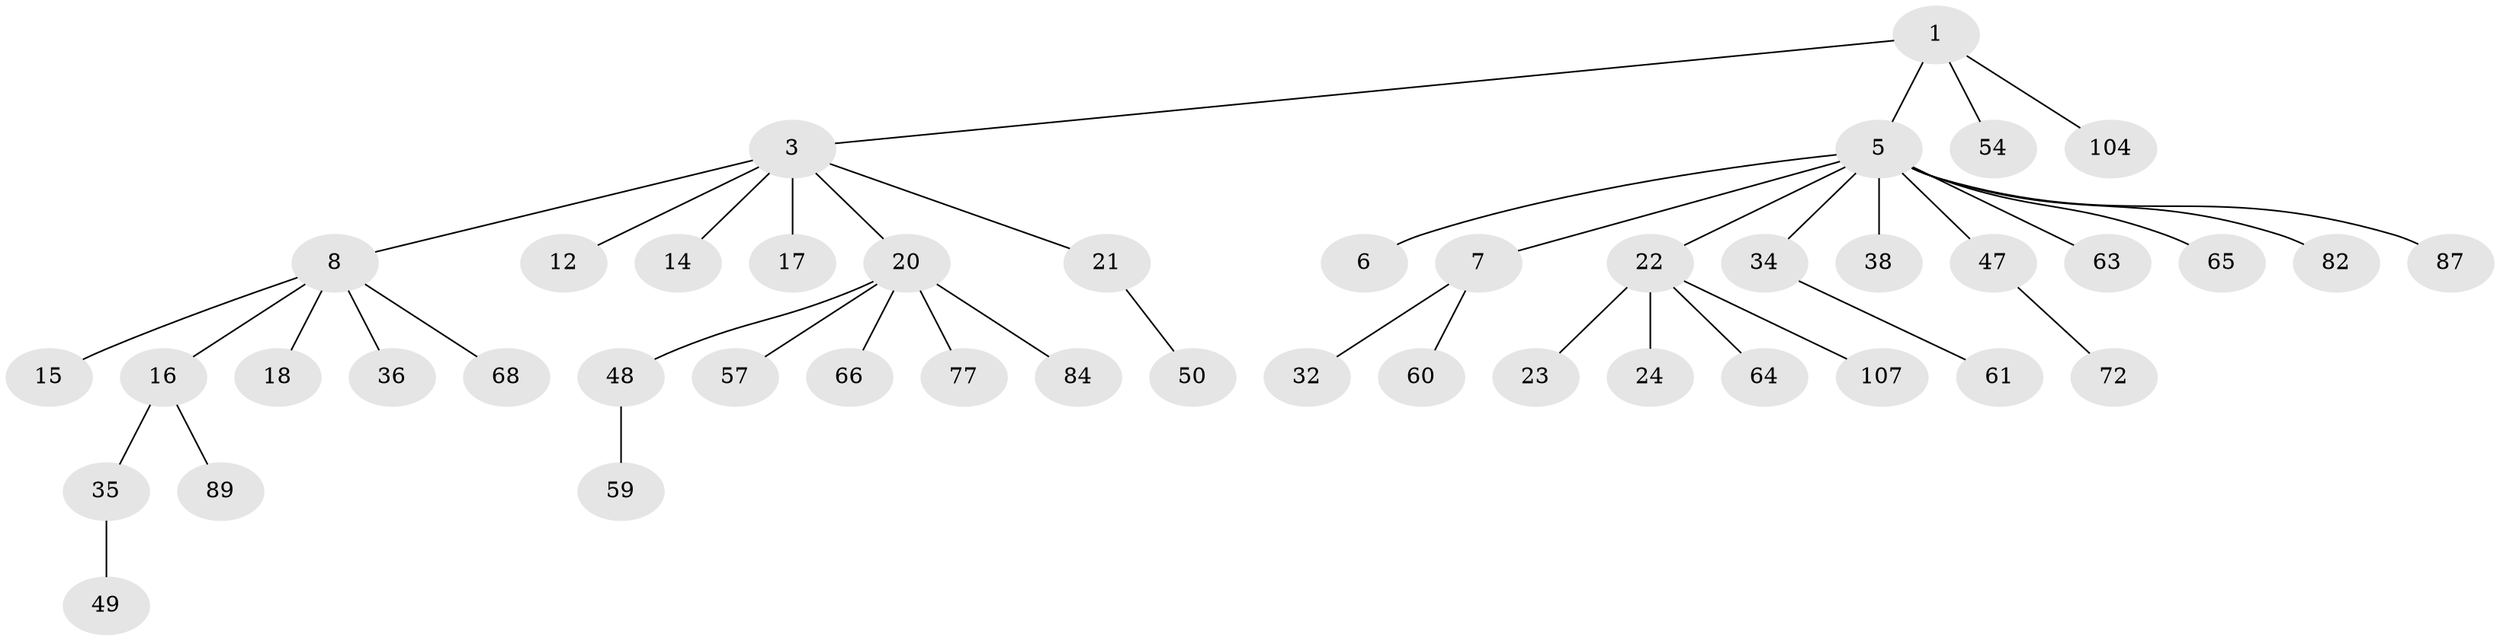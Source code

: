 // original degree distribution, {3: 0.11711711711711711, 5: 0.06306306306306306, 7: 0.018018018018018018, 2: 0.22522522522522523, 4: 0.05405405405405406, 1: 0.5225225225225225}
// Generated by graph-tools (version 1.1) at 2025/19/03/04/25 18:19:08]
// undirected, 44 vertices, 43 edges
graph export_dot {
graph [start="1"]
  node [color=gray90,style=filled];
  1 [super="+2"];
  3 [super="+73+4+19"];
  5 [super="+10+42"];
  6 [super="+39"];
  7 [super="+67+45+74+26"];
  8 [super="+95+108+51+13+9"];
  12 [super="+44+83+62"];
  14 [super="+27+111"];
  15;
  16;
  17 [super="+37+79+71"];
  18 [super="+88"];
  20 [super="+55+41"];
  21 [super="+33"];
  22;
  23 [super="+46"];
  24 [super="+76"];
  32;
  34;
  35 [super="+81+52"];
  36;
  38 [super="+90"];
  47;
  48 [super="+56"];
  49;
  50 [super="+99"];
  54 [super="+94"];
  57;
  59;
  60 [super="+101"];
  61;
  63;
  64 [super="+100"];
  65;
  66;
  68;
  72;
  77;
  82;
  84;
  87 [super="+93"];
  89;
  104;
  107;
  1 -- 3;
  1 -- 5;
  1 -- 104;
  1 -- 54;
  3 -- 14;
  3 -- 17;
  3 -- 21;
  3 -- 8;
  3 -- 12;
  3 -- 20;
  5 -- 6;
  5 -- 7;
  5 -- 22;
  5 -- 47;
  5 -- 34;
  5 -- 38;
  5 -- 65;
  5 -- 82;
  5 -- 87;
  5 -- 63;
  7 -- 32;
  7 -- 60;
  8 -- 18;
  8 -- 68;
  8 -- 15;
  8 -- 16;
  8 -- 36;
  16 -- 35;
  16 -- 89;
  20 -- 48;
  20 -- 66;
  20 -- 77;
  20 -- 84;
  20 -- 57;
  21 -- 50;
  22 -- 23;
  22 -- 24;
  22 -- 64;
  22 -- 107;
  34 -- 61;
  35 -- 49;
  47 -- 72;
  48 -- 59;
}
